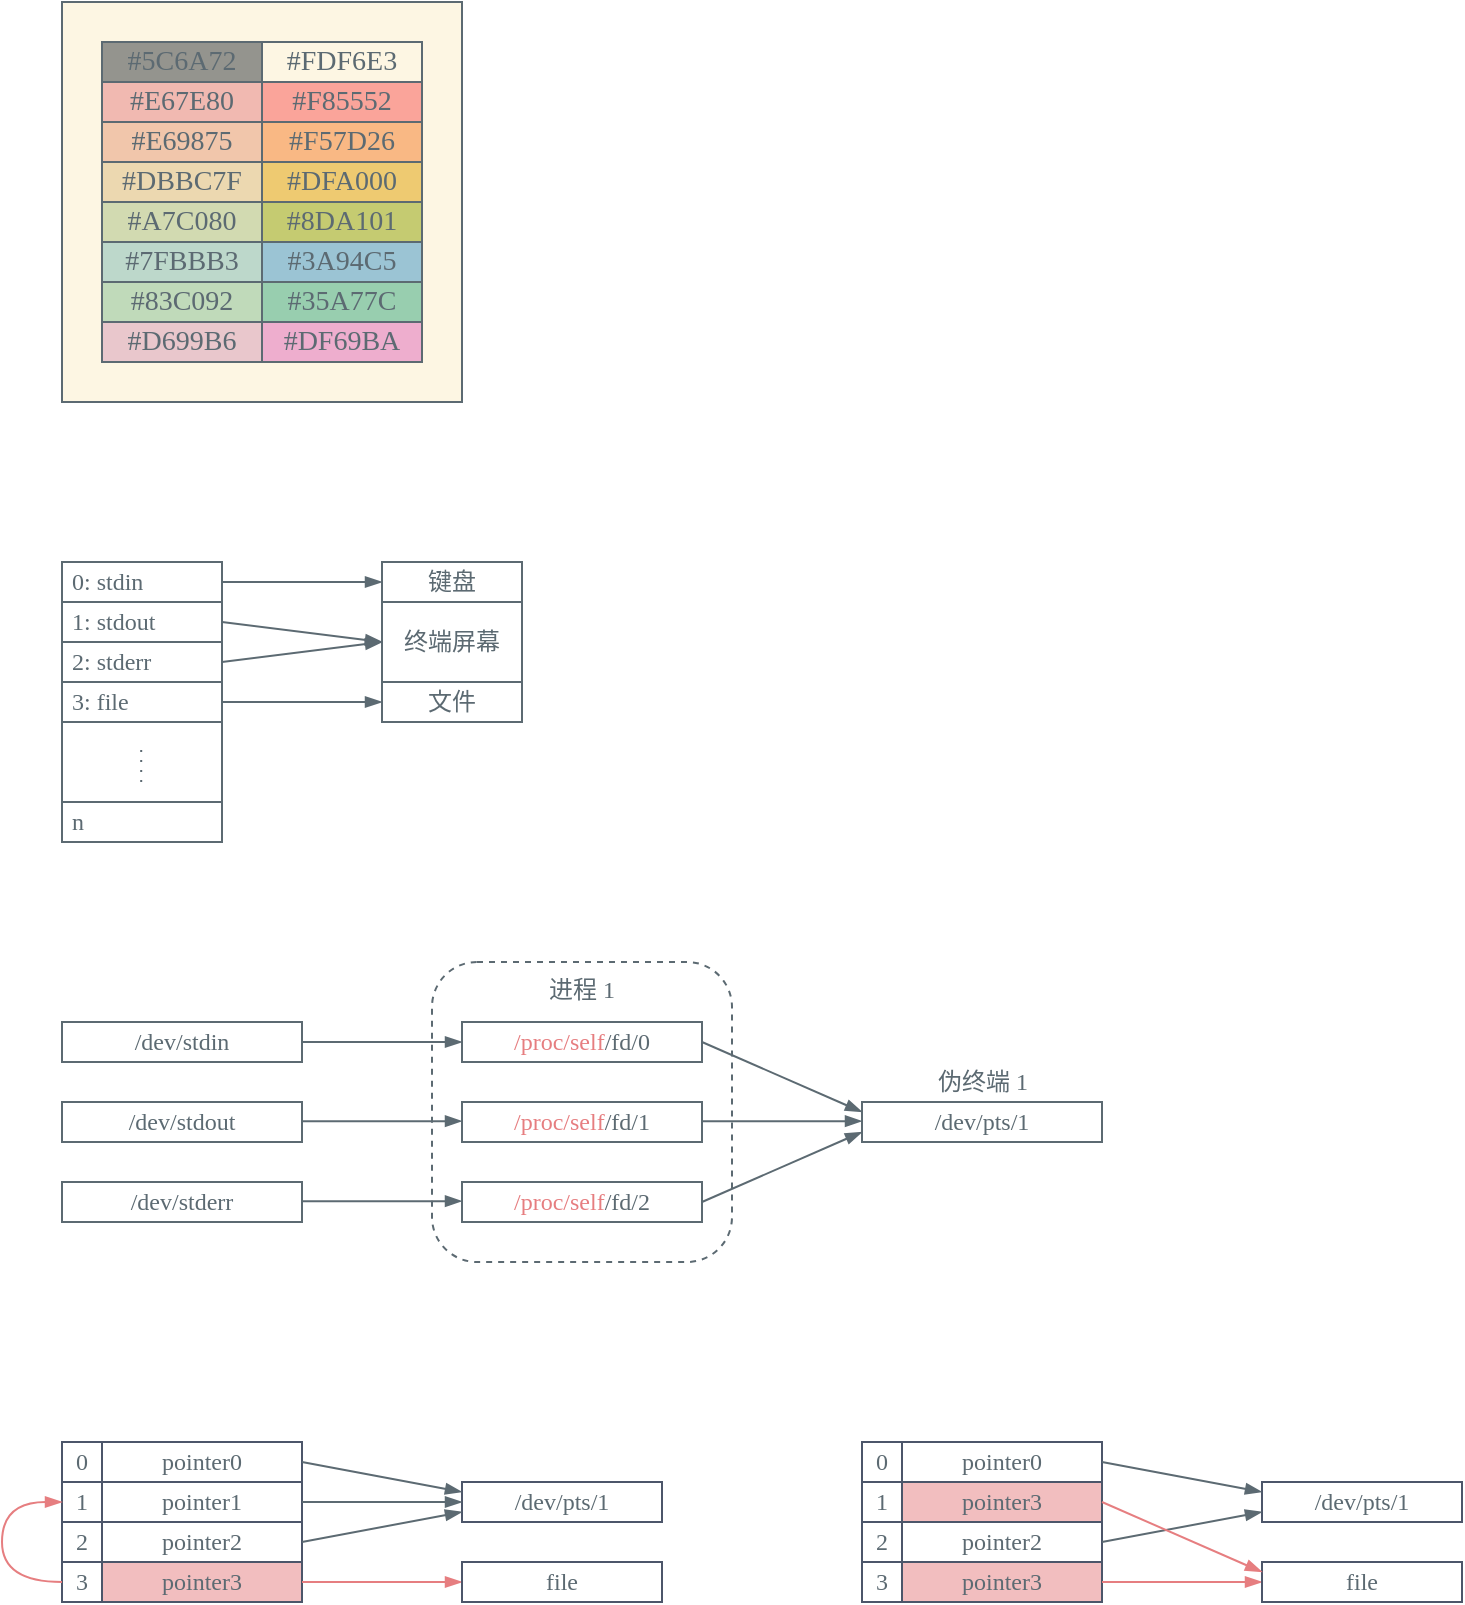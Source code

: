 <mxfile version="28.2.5">
  <diagram name="Page-1" id="ar96j-QtM0EcC_hD4Hvl">
    <mxGraphModel dx="1188" dy="839" grid="1" gridSize="10" guides="1" tooltips="1" connect="1" arrows="1" fold="1" page="1" pageScale="1" pageWidth="850" pageHeight="1100" math="0" shadow="0">
      <root>
        <mxCell id="0" />
        <mxCell id="1" parent="0" />
        <mxCell id="Xk50SFTL0yKMBWGlI13A-73" value="&lt;font&gt;进程 1&lt;/font&gt;" style="rounded=1;whiteSpace=wrap;html=1;fillColor=none;dashed=1;align=center;verticalAlign=top;fontColor=#5C6A72;strokeWidth=1;perimeterSpacing=0;strokeColor=#5C6A72;fontFamily=LXGW WenKai Mono Medium;fontSize=12;" parent="1" vertex="1">
          <mxGeometry x="225" y="520" width="150" height="150" as="geometry" />
        </mxCell>
        <mxCell id="Xk50SFTL0yKMBWGlI13A-35" style="edgeStyle=orthogonalEdgeStyle;rounded=0;orthogonalLoop=1;jettySize=auto;html=1;entryX=0;entryY=0.5;entryDx=0;entryDy=0;fontColor=#5C6A72;endArrow=blockThin;endFill=1;strokeColor=#5C6A72;fontFamily=LXGW WenKai Mono Medium;fontSize=12;" parent="1" source="Xk50SFTL0yKMBWGlI13A-21" target="Xk50SFTL0yKMBWGlI13A-31" edge="1">
          <mxGeometry relative="1" as="geometry" />
        </mxCell>
        <mxCell id="Xk50SFTL0yKMBWGlI13A-21" value="&amp;nbsp;0: stdin" style="rounded=0;whiteSpace=wrap;html=1;strokeWidth=1;fillColor=none;strokeColor=#5C6A72;fontColor=#5C6A72;fillOpacity=50;align=left;fontFamily=LXGW WenKai Mono Medium;fontSize=12;" parent="1" vertex="1">
          <mxGeometry x="40" y="320" width="80" height="20" as="geometry" />
        </mxCell>
        <mxCell id="Xk50SFTL0yKMBWGlI13A-22" value="&amp;nbsp;1: stdout" style="rounded=0;whiteSpace=wrap;html=1;strokeWidth=1;fillColor=none;strokeColor=#5C6A72;fontColor=#5C6A72;fillOpacity=50;align=left;fontFamily=LXGW WenKai Mono Medium;fontSize=12;" parent="1" vertex="1">
          <mxGeometry x="40" y="340" width="80" height="20" as="geometry" />
        </mxCell>
        <mxCell id="Xk50SFTL0yKMBWGlI13A-23" value="&amp;nbsp;2: stderr" style="rounded=0;whiteSpace=wrap;html=1;strokeWidth=1;fillColor=none;strokeColor=#5C6A72;fontColor=#5C6A72;fillOpacity=50;align=left;fontFamily=LXGW WenKai Mono Medium;fontSize=12;" parent="1" vertex="1">
          <mxGeometry x="40" y="360" width="80" height="20" as="geometry" />
        </mxCell>
        <mxCell id="Xk50SFTL0yKMBWGlI13A-40" style="edgeStyle=orthogonalEdgeStyle;rounded=0;orthogonalLoop=1;jettySize=auto;html=1;entryX=0;entryY=0.5;entryDx=0;entryDy=0;fontColor=#5C6A72;endArrow=blockThin;endFill=1;strokeColor=#5C6A72;fontFamily=LXGW WenKai Mono Medium;fontSize=12;" parent="1" source="Xk50SFTL0yKMBWGlI13A-24" target="Xk50SFTL0yKMBWGlI13A-38" edge="1">
          <mxGeometry relative="1" as="geometry" />
        </mxCell>
        <mxCell id="Xk50SFTL0yKMBWGlI13A-24" value="&amp;nbsp;3: file" style="rounded=0;whiteSpace=wrap;html=1;strokeWidth=1;fillColor=none;strokeColor=#5C6A72;fontColor=#5C6A72;fillOpacity=50;fontFamily=LXGW WenKai Mono Medium;align=left;fontSize=12;" parent="1" vertex="1">
          <mxGeometry x="40" y="380" width="80" height="20" as="geometry" />
        </mxCell>
        <mxCell id="Xk50SFTL0yKMBWGlI13A-25" value="" style="rounded=0;whiteSpace=wrap;html=1;strokeWidth=1;fillColor=none;strokeColor=#5C6A72;fontColor=#5C6A72;fillOpacity=50;fontFamily=LXGW WenKai Mono Medium;align=left;fontSize=12;" parent="1" vertex="1">
          <mxGeometry x="40" y="400" width="80" height="40" as="geometry" />
        </mxCell>
        <mxCell id="Xk50SFTL0yKMBWGlI13A-27" value="&amp;nbsp;n" style="rounded=0;whiteSpace=wrap;html=1;strokeWidth=1;fillColor=none;strokeColor=#5C6A72;fontColor=#5C6A72;fillOpacity=50;fontFamily=LXGW WenKai Mono Medium;align=left;fontSize=12;" parent="1" vertex="1">
          <mxGeometry x="40" y="440" width="80" height="20" as="geometry" />
        </mxCell>
        <mxCell id="Xk50SFTL0yKMBWGlI13A-29" value="" style="endArrow=none;dashed=1;html=1;rounded=0;dashPattern=1 4;strokeWidth=1;strokeColor=#5C6A72;fontColor=#5C6A72;fontFamily=LXGW WenKai Mono Medium;fontSize=12;" parent="1" edge="1">
          <mxGeometry width="50" height="50" relative="1" as="geometry">
            <mxPoint x="79.6" y="430" as="sourcePoint" />
            <mxPoint x="79.6" y="410" as="targetPoint" />
          </mxGeometry>
        </mxCell>
        <mxCell id="Xk50SFTL0yKMBWGlI13A-31" value="键盘" style="rounded=0;whiteSpace=wrap;html=1;strokeWidth=1;fillColor=none;strokeColor=#5C6A72;fontColor=#5C6A72;fillOpacity=50;fontFamily=LXGW WenKai Mono Medium;align=center;fontSize=12;" parent="1" vertex="1">
          <mxGeometry x="200" y="320" width="70" height="20" as="geometry" />
        </mxCell>
        <mxCell id="Xk50SFTL0yKMBWGlI13A-33" value="终端屏幕" style="rounded=0;whiteSpace=wrap;html=1;strokeWidth=1;fillColor=none;strokeColor=#5C6A72;fontColor=#5C6A72;fillOpacity=50;fontFamily=LXGW WenKai Mono Medium;align=center;fontSize=12;" parent="1" vertex="1">
          <mxGeometry x="200" y="340" width="70" height="40" as="geometry" />
        </mxCell>
        <mxCell id="Xk50SFTL0yKMBWGlI13A-38" value="文件" style="rounded=0;whiteSpace=wrap;html=1;strokeWidth=1;fillColor=none;strokeColor=#5C6A72;fontColor=#5C6A72;fillOpacity=50;fontFamily=LXGW WenKai Mono Medium;align=center;fontSize=12;" parent="1" vertex="1">
          <mxGeometry x="200" y="380" width="70" height="20" as="geometry" />
        </mxCell>
        <mxCell id="Xk50SFTL0yKMBWGlI13A-41" value="" style="endArrow=blockThin;html=1;rounded=0;exitX=1;exitY=0.5;exitDx=0;exitDy=0;entryX=0;entryY=0.5;entryDx=0;entryDy=0;fontColor=#5C6A72;endFill=1;strokeColor=#5C6A72;fontFamily=LXGW WenKai Mono Medium;fontSize=12;" parent="1" source="Xk50SFTL0yKMBWGlI13A-22" target="Xk50SFTL0yKMBWGlI13A-33" edge="1">
          <mxGeometry width="50" height="50" relative="1" as="geometry">
            <mxPoint x="180" y="310" as="sourcePoint" />
            <mxPoint x="230" y="260" as="targetPoint" />
          </mxGeometry>
        </mxCell>
        <mxCell id="Xk50SFTL0yKMBWGlI13A-42" value="" style="endArrow=blockThin;html=1;rounded=0;exitX=1;exitY=0.5;exitDx=0;exitDy=0;entryX=0;entryY=0.5;entryDx=0;entryDy=0;fontColor=#5C6A72;endFill=1;strokeColor=#5C6A72;fontFamily=LXGW WenKai Mono Medium;fontSize=12;" parent="1" source="Xk50SFTL0yKMBWGlI13A-23" target="Xk50SFTL0yKMBWGlI13A-33" edge="1">
          <mxGeometry width="50" height="50" relative="1" as="geometry">
            <mxPoint x="180" y="310" as="sourcePoint" />
            <mxPoint x="230" y="260" as="targetPoint" />
          </mxGeometry>
        </mxCell>
        <mxCell id="Xk50SFTL0yKMBWGlI13A-45" value="&lt;div tabindex=&quot;0&quot; class=&quot;chroma&quot;&gt;&lt;code data-lang=&quot;bash-session&quot; class=&quot;language-bash-session&quot;&gt;&lt;font face=&quot;LXGW WenKai Mono Medium&quot;&gt;/dev/stdin&lt;/font&gt;&lt;/code&gt;&lt;/div&gt;" style="rounded=0;whiteSpace=wrap;html=1;strokeWidth=1;fillColor=none;strokeColor=#5C6A72;fontColor=#5C6A72;fillOpacity=50;fontFamily=LXGW WenKai Mono Medium;align=center;fontSize=12;" parent="1" vertex="1">
          <mxGeometry x="40" y="550" width="120" height="20" as="geometry" />
        </mxCell>
        <mxCell id="Xk50SFTL0yKMBWGlI13A-46" value="&lt;div tabindex=&quot;0&quot; class=&quot;chroma&quot;&gt;&lt;code data-lang=&quot;bash-session&quot; class=&quot;language-bash-session&quot;&gt;&lt;font face=&quot;LXGW WenKai Mono Medium&quot;&gt;/dev/stdout&lt;/font&gt;&lt;/code&gt;&lt;/div&gt;" style="rounded=0;whiteSpace=wrap;html=1;strokeWidth=1;fillColor=none;strokeColor=#5C6A72;fontColor=#5C6A72;fillOpacity=50;fontFamily=LXGW WenKai Mono Medium;align=center;fontSize=12;" parent="1" vertex="1">
          <mxGeometry x="40" y="590" width="120" height="20" as="geometry" />
        </mxCell>
        <mxCell id="Xk50SFTL0yKMBWGlI13A-47" value="&lt;div tabindex=&quot;0&quot; class=&quot;chroma&quot;&gt;&lt;code data-lang=&quot;bash-session&quot; class=&quot;language-bash-session&quot;&gt;&lt;font face=&quot;LXGW WenKai Mono Medium&quot;&gt;/dev/stderr&lt;/font&gt;&lt;/code&gt;&lt;/div&gt;" style="rounded=0;whiteSpace=wrap;html=1;strokeWidth=1;fillColor=none;strokeColor=#5C6A72;fontColor=#5C6A72;fillOpacity=50;fontFamily=LXGW WenKai Mono Medium;align=center;fontSize=12;" parent="1" vertex="1">
          <mxGeometry x="40" y="630" width="120" height="20" as="geometry" />
        </mxCell>
        <mxCell id="Xk50SFTL0yKMBWGlI13A-49" value="&lt;div tabindex=&quot;0&quot; class=&quot;chroma&quot;&gt;&lt;code data-lang=&quot;bash-session&quot; class=&quot;language-bash-session&quot;&gt;&lt;font face=&quot;LXGW WenKai Mono Medium&quot;&gt;&lt;font style=&quot;color: rgb(230, 126, 128);&quot;&gt;/proc/&lt;font style=&quot;&quot;&gt;self&lt;/font&gt;&lt;/font&gt;/fd/0&lt;/font&gt;&lt;/code&gt;&lt;/div&gt;" style="rounded=0;whiteSpace=wrap;html=1;strokeWidth=1;fillColor=none;strokeColor=#5C6A72;fontColor=#5C6A72;fillOpacity=50;fontFamily=LXGW WenKai Mono Medium;align=center;fontSize=12;" parent="1" vertex="1">
          <mxGeometry x="240" y="550" width="120" height="20" as="geometry" />
        </mxCell>
        <mxCell id="Xk50SFTL0yKMBWGlI13A-50" value="&lt;div tabindex=&quot;0&quot; class=&quot;chroma&quot;&gt;&lt;code data-lang=&quot;bash-session&quot; class=&quot;language-bash-session&quot;&gt;&lt;font face=&quot;LXGW WenKai Mono Medium&quot;&gt;&lt;font style=&quot;color: rgb(230, 126, 128);&quot;&gt;/proc/&lt;font style=&quot;&quot;&gt;self&lt;/font&gt;&lt;/font&gt;/fd/1&lt;/font&gt;&lt;/code&gt;&lt;/div&gt;" style="rounded=0;whiteSpace=wrap;html=1;strokeWidth=1;fillColor=none;strokeColor=#5C6A72;fontColor=#5C6A72;fillOpacity=50;fontFamily=LXGW WenKai Mono Medium;align=center;fontSize=12;" parent="1" vertex="1">
          <mxGeometry x="240" y="590" width="120" height="20" as="geometry" />
        </mxCell>
        <mxCell id="Xk50SFTL0yKMBWGlI13A-51" value="&lt;div tabindex=&quot;0&quot; class=&quot;chroma&quot;&gt;&lt;code data-lang=&quot;bash-session&quot; class=&quot;language-bash-session&quot;&gt;&lt;font face=&quot;LXGW WenKai Mono Medium&quot;&gt;&lt;font style=&quot;color: rgb(230, 126, 128);&quot;&gt;/proc/&lt;font style=&quot;&quot;&gt;self&lt;/font&gt;&lt;/font&gt;/fd/2&lt;/font&gt;&lt;/code&gt;&lt;/div&gt;" style="rounded=0;whiteSpace=wrap;html=1;strokeWidth=1;fillColor=none;strokeColor=#5C6A72;fontColor=#5C6A72;fillOpacity=50;fontFamily=LXGW WenKai Mono Medium;align=center;fontSize=12;" parent="1" vertex="1">
          <mxGeometry x="240" y="630" width="120" height="20" as="geometry" />
        </mxCell>
        <mxCell id="Xk50SFTL0yKMBWGlI13A-52" value="&lt;div tabindex=&quot;0&quot; class=&quot;chroma&quot;&gt;&lt;code class=&quot;language-bash-session&quot; data-lang=&quot;bash-session&quot;&gt;&lt;font face=&quot;LXGW WenKai Mono Medium&quot;&gt;/dev/pts/1&lt;/font&gt;&lt;/code&gt;&lt;/div&gt;" style="rounded=0;whiteSpace=wrap;html=1;strokeWidth=1;fillColor=none;strokeColor=#5C6A72;fontColor=#5C6A72;fillOpacity=50;fontFamily=LXGW WenKai Mono Medium;align=center;fontSize=12;" parent="1" vertex="1">
          <mxGeometry x="440" y="590" width="120" height="20" as="geometry" />
        </mxCell>
        <mxCell id="Xk50SFTL0yKMBWGlI13A-59" value="" style="endArrow=blockThin;html=1;rounded=0;exitX=1;exitY=0.5;exitDx=0;exitDy=0;entryX=0;entryY=0.5;entryDx=0;entryDy=0;fontColor=#5C6A72;endFill=1;strokeColor=#5C6A72;fontFamily=LXGW WenKai Mono Medium;fontSize=12;" parent="1" source="Xk50SFTL0yKMBWGlI13A-45" target="Xk50SFTL0yKMBWGlI13A-49" edge="1">
          <mxGeometry width="50" height="50" relative="1" as="geometry">
            <mxPoint x="190" y="530" as="sourcePoint" />
            <mxPoint x="270" y="520" as="targetPoint" />
          </mxGeometry>
        </mxCell>
        <mxCell id="Xk50SFTL0yKMBWGlI13A-60" value="" style="endArrow=blockThin;html=1;rounded=0;exitX=1;exitY=0.5;exitDx=0;exitDy=0;entryX=0;entryY=0.5;entryDx=0;entryDy=0;fontColor=#5C6A72;endFill=1;strokeColor=#5C6A72;fontFamily=LXGW WenKai Mono Medium;fontSize=12;" parent="1" edge="1">
          <mxGeometry width="50" height="50" relative="1" as="geometry">
            <mxPoint x="160" y="599.58" as="sourcePoint" />
            <mxPoint x="240" y="599.58" as="targetPoint" />
          </mxGeometry>
        </mxCell>
        <mxCell id="Xk50SFTL0yKMBWGlI13A-61" value="" style="endArrow=blockThin;html=1;rounded=0;exitX=1;exitY=0.5;exitDx=0;exitDy=0;entryX=0;entryY=0.5;entryDx=0;entryDy=0;fontColor=#5C6A72;endFill=1;strokeColor=#5C6A72;fontFamily=LXGW WenKai Mono Medium;fontSize=12;" parent="1" edge="1">
          <mxGeometry width="50" height="50" relative="1" as="geometry">
            <mxPoint x="160" y="639.58" as="sourcePoint" />
            <mxPoint x="240" y="639.58" as="targetPoint" />
          </mxGeometry>
        </mxCell>
        <mxCell id="Xk50SFTL0yKMBWGlI13A-62" value="" style="endArrow=blockThin;html=1;rounded=0;exitX=1;exitY=0.5;exitDx=0;exitDy=0;entryX=0;entryY=0.5;entryDx=0;entryDy=0;fontColor=#5C6A72;endFill=1;strokeColor=#5C6A72;fontFamily=LXGW WenKai Mono Medium;fontSize=12;" parent="1" edge="1">
          <mxGeometry width="50" height="50" relative="1" as="geometry">
            <mxPoint x="360" y="599.58" as="sourcePoint" />
            <mxPoint x="440" y="599.58" as="targetPoint" />
          </mxGeometry>
        </mxCell>
        <mxCell id="Xk50SFTL0yKMBWGlI13A-65" value="" style="endArrow=blockThin;html=1;rounded=0;exitX=1;exitY=0.5;exitDx=0;exitDy=0;entryX=0;entryY=0.75;entryDx=0;entryDy=0;fontColor=#5C6A72;endFill=1;strokeColor=#5C6A72;fontFamily=LXGW WenKai Mono Medium;fontSize=12;" parent="1" source="Xk50SFTL0yKMBWGlI13A-51" target="Xk50SFTL0yKMBWGlI13A-52" edge="1">
          <mxGeometry width="50" height="50" relative="1" as="geometry">
            <mxPoint x="370" y="609.58" as="sourcePoint" />
            <mxPoint x="450" y="609.58" as="targetPoint" />
          </mxGeometry>
        </mxCell>
        <mxCell id="Xk50SFTL0yKMBWGlI13A-66" value="" style="endArrow=blockThin;html=1;rounded=0;exitX=1;exitY=0.5;exitDx=0;exitDy=0;entryX=0;entryY=0.25;entryDx=0;entryDy=0;fontColor=#5C6A72;endFill=1;strokeColor=#5C6A72;fontFamily=LXGW WenKai Mono Medium;fontSize=12;" parent="1" source="Xk50SFTL0yKMBWGlI13A-49" target="Xk50SFTL0yKMBWGlI13A-52" edge="1">
          <mxGeometry width="50" height="50" relative="1" as="geometry">
            <mxPoint x="370" y="609.58" as="sourcePoint" />
            <mxPoint x="450" y="609.58" as="targetPoint" />
          </mxGeometry>
        </mxCell>
        <mxCell id="Xk50SFTL0yKMBWGlI13A-67" value="伪终端 1" style="text;html=1;align=center;verticalAlign=middle;resizable=0;points=[];autosize=1;strokeColor=none;fillColor=none;fontColor=#5C6A72;fontStyle=0;expand=1;recursiveResize=1;snapToPoint=0;allowArrows=1;connectable=1;imageAspect=1;imageHeight=24;container=0;fontSize=12;rotation=0;fontFamily=LXGW WenKai Mono Medium;" parent="1" vertex="1">
          <mxGeometry x="465" y="565" width="70" height="30" as="geometry" />
        </mxCell>
        <mxCell id="Xk50SFTL0yKMBWGlI13A-94" value="&lt;div class=&quot;chroma&quot; tabindex=&quot;0&quot;&gt;&lt;code data-lang=&quot;bash-session&quot; class=&quot;language-bash-session&quot;&gt;&lt;font face=&quot;LXGW WenKai Mono Medium&quot;&gt;/dev/pts/1&lt;/font&gt;&lt;/code&gt;&lt;/div&gt;" style="rounded=0;whiteSpace=wrap;html=1;strokeWidth=1;fillColor=none;strokeColor=#4c566a;fontColor=#5C6A72;fillOpacity=50;fontFamily=LXGW WenKai Mono Medium;align=center;" parent="1" vertex="1">
          <mxGeometry x="240" y="780" width="100" height="20" as="geometry" />
        </mxCell>
        <mxCell id="Xk50SFTL0yKMBWGlI13A-96" value="&lt;font style=&quot;&quot;&gt;0&lt;/font&gt;" style="rounded=0;whiteSpace=wrap;html=1;strokeWidth=1;fillColor=none;strokeColor=#4c566a;fontColor=#5C6A72;fillOpacity=50;fontFamily=LXGW WenKai Mono Medium;align=center;" parent="1" vertex="1">
          <mxGeometry x="40" y="760" width="20" height="20" as="geometry" />
        </mxCell>
        <mxCell id="Xk50SFTL0yKMBWGlI13A-97" value="&lt;font style=&quot;&quot;&gt;pointer0&lt;/font&gt;" style="rounded=0;whiteSpace=wrap;html=1;strokeWidth=1;fillColor=none;strokeColor=#4c566a;fontColor=#5C6A72;fillOpacity=50;fontFamily=LXGW WenKai Mono Medium;align=center;" parent="1" vertex="1">
          <mxGeometry x="60" y="760" width="100" height="20" as="geometry" />
        </mxCell>
        <mxCell id="Xk50SFTL0yKMBWGlI13A-98" value="1" style="rounded=0;whiteSpace=wrap;html=1;strokeWidth=1;fillColor=none;strokeColor=#4c566a;fontColor=#5C6A72;fillOpacity=50;fontFamily=LXGW WenKai Mono Medium;align=center;" parent="1" vertex="1">
          <mxGeometry x="40" y="780" width="20" height="20" as="geometry" />
        </mxCell>
        <mxCell id="Xk50SFTL0yKMBWGlI13A-99" value="&lt;font style=&quot;&quot;&gt;pointer1&lt;/font&gt;" style="rounded=0;whiteSpace=wrap;html=1;strokeWidth=1;fillColor=none;strokeColor=#4c566a;fontColor=#5C6A72;fillOpacity=50;fontFamily=LXGW WenKai Mono Medium;align=center;" parent="1" vertex="1">
          <mxGeometry x="60" y="780" width="100" height="20" as="geometry" />
        </mxCell>
        <mxCell id="Xk50SFTL0yKMBWGlI13A-100" value="&lt;font style=&quot;&quot;&gt;2&lt;/font&gt;" style="rounded=0;whiteSpace=wrap;html=1;strokeWidth=1;fillColor=none;strokeColor=#4c566a;fontColor=#5C6A72;fillOpacity=50;fontFamily=LXGW WenKai Mono Medium;align=center;" parent="1" vertex="1">
          <mxGeometry x="40" y="800" width="20" height="20" as="geometry" />
        </mxCell>
        <mxCell id="Xk50SFTL0yKMBWGlI13A-101" value="&lt;font style=&quot;&quot;&gt;pointer2&lt;/font&gt;" style="rounded=0;whiteSpace=wrap;html=1;strokeWidth=1;fillColor=none;strokeColor=#4c566a;fontColor=#5C6A72;fillOpacity=50;fontFamily=LXGW WenKai Mono Medium;align=center;" parent="1" vertex="1">
          <mxGeometry x="60" y="800" width="100" height="20" as="geometry" />
        </mxCell>
        <mxCell id="Xk50SFTL0yKMBWGlI13A-102" value="&lt;font style=&quot;&quot;&gt;3&lt;/font&gt;" style="rounded=0;whiteSpace=wrap;html=1;strokeWidth=1;fillColor=none;strokeColor=#4c566a;fontColor=#5C6A72;fillOpacity=50;fontFamily=LXGW WenKai Mono Medium;align=center;" parent="1" vertex="1">
          <mxGeometry x="40" y="820" width="20" height="20" as="geometry" />
        </mxCell>
        <mxCell id="Xk50SFTL0yKMBWGlI13A-103" value="&lt;font style=&quot;&quot;&gt;pointer3&lt;/font&gt;" style="rounded=0;whiteSpace=wrap;html=1;strokeWidth=1;fillColor=#E67E80;strokeColor=#4c566a;fontColor=#5C6A72;fillOpacity=50;fontFamily=LXGW WenKai Mono Medium;align=center;" parent="1" vertex="1">
          <mxGeometry x="60" y="820" width="100" height="20" as="geometry" />
        </mxCell>
        <mxCell id="Xk50SFTL0yKMBWGlI13A-104" value="" style="endArrow=blockThin;html=1;rounded=0;exitX=1;exitY=0.5;exitDx=0;exitDy=0;entryX=0;entryY=0.25;entryDx=0;entryDy=0;fontColor=#5C6A72;endFill=1;strokeColor=#5C6A72;fontFamily=LXGW WenKai Mono Medium;" parent="1" source="Xk50SFTL0yKMBWGlI13A-97" target="Xk50SFTL0yKMBWGlI13A-94" edge="1">
          <mxGeometry width="50" height="50" relative="1" as="geometry">
            <mxPoint x="170" y="775" as="sourcePoint" />
            <mxPoint x="250" y="740" as="targetPoint" />
          </mxGeometry>
        </mxCell>
        <mxCell id="Xk50SFTL0yKMBWGlI13A-105" value="" style="endArrow=blockThin;html=1;rounded=0;exitX=1;exitY=0.5;exitDx=0;exitDy=0;entryX=0;entryY=0.5;entryDx=0;entryDy=0;fontColor=#5C6A72;endFill=1;strokeColor=#5C6A72;fontFamily=LXGW WenKai Mono Medium;" parent="1" source="Xk50SFTL0yKMBWGlI13A-99" target="Xk50SFTL0yKMBWGlI13A-94" edge="1">
          <mxGeometry width="50" height="50" relative="1" as="geometry">
            <mxPoint x="170" y="780" as="sourcePoint" />
            <mxPoint x="250" y="795" as="targetPoint" />
          </mxGeometry>
        </mxCell>
        <mxCell id="Xk50SFTL0yKMBWGlI13A-106" value="" style="endArrow=blockThin;html=1;rounded=0;exitX=1;exitY=0.5;exitDx=0;exitDy=0;entryX=0;entryY=0.75;entryDx=0;entryDy=0;fontColor=#5C6A72;endFill=1;strokeColor=#5C6A72;fontFamily=LXGW WenKai Mono Medium;" parent="1" source="Xk50SFTL0yKMBWGlI13A-101" target="Xk50SFTL0yKMBWGlI13A-94" edge="1">
          <mxGeometry width="50" height="50" relative="1" as="geometry">
            <mxPoint x="180" y="790" as="sourcePoint" />
            <mxPoint x="260" y="805" as="targetPoint" />
          </mxGeometry>
        </mxCell>
        <mxCell id="Xk50SFTL0yKMBWGlI13A-107" value="" style="endArrow=blockThin;html=1;rounded=0;exitX=1;exitY=0.5;exitDx=0;exitDy=0;fontColor=#5C6A72;endFill=1;strokeColor=#E67E80;entryX=0;entryY=0.5;entryDx=0;entryDy=0;fontFamily=LXGW WenKai Mono Medium;" parent="1" source="Xk50SFTL0yKMBWGlI13A-103" target="Xk50SFTL0yKMBWGlI13A-109" edge="1">
          <mxGeometry width="50" height="50" relative="1" as="geometry">
            <mxPoint x="190" y="800" as="sourcePoint" />
            <mxPoint x="240" y="820" as="targetPoint" />
          </mxGeometry>
        </mxCell>
        <mxCell id="Xk50SFTL0yKMBWGlI13A-109" value="&lt;div class=&quot;chroma&quot; tabindex=&quot;0&quot;&gt;&lt;code data-lang=&quot;bash-session&quot; class=&quot;language-bash-session&quot;&gt;&lt;font face=&quot;LXGW WenKai Mono Medium&quot;&gt;file&lt;/font&gt;&lt;/code&gt;&lt;/div&gt;" style="rounded=0;whiteSpace=wrap;html=1;strokeWidth=1;fillColor=none;strokeColor=#4c566a;fontColor=#5C6A72;fillOpacity=50;fontFamily=LXGW WenKai Mono Medium;align=center;" parent="1" vertex="1">
          <mxGeometry x="240" y="820" width="100" height="20" as="geometry" />
        </mxCell>
        <mxCell id="Xk50SFTL0yKMBWGlI13A-110" value="" style="endArrow=blockThin;html=1;rounded=0;endSize=6;arcSize=20;edgeStyle=orthogonalEdgeStyle;curved=1;entryX=0;entryY=0.5;entryDx=0;entryDy=0;exitX=0;exitY=0.5;exitDx=0;exitDy=0;strokeColor=#E67E80;endFill=1;fontFamily=LXGW WenKai Mono Medium;fontColor=#5C6A72;" parent="1" source="Xk50SFTL0yKMBWGlI13A-102" target="Xk50SFTL0yKMBWGlI13A-98" edge="1">
          <mxGeometry width="50" height="50" relative="1" as="geometry">
            <mxPoint x="-20" y="839.48" as="sourcePoint" />
            <mxPoint x="-50" y="799.48" as="targetPoint" />
            <Array as="points">
              <mxPoint x="10" y="830" />
              <mxPoint x="10" y="790" />
            </Array>
          </mxGeometry>
        </mxCell>
        <mxCell id="Xk50SFTL0yKMBWGlI13A-129" value="&lt;div class=&quot;chroma&quot; tabindex=&quot;0&quot;&gt;&lt;code data-lang=&quot;bash-session&quot; class=&quot;language-bash-session&quot;&gt;&lt;font face=&quot;LXGW WenKai Mono Medium&quot;&gt;/dev/pts/1&lt;/font&gt;&lt;/code&gt;&lt;/div&gt;" style="rounded=0;whiteSpace=wrap;html=1;strokeWidth=1;fillColor=none;strokeColor=#4c566a;fontColor=#5C6A72;fillOpacity=50;fontFamily=LXGW WenKai Mono Medium;align=center;" parent="1" vertex="1">
          <mxGeometry x="640" y="780" width="100" height="20" as="geometry" />
        </mxCell>
        <mxCell id="Xk50SFTL0yKMBWGlI13A-130" value="&lt;font style=&quot;&quot;&gt;0&lt;/font&gt;" style="rounded=0;whiteSpace=wrap;html=1;strokeWidth=1;fillColor=none;strokeColor=#4c566a;fontColor=#5C6A72;fillOpacity=50;fontFamily=LXGW WenKai Mono Medium;align=center;" parent="1" vertex="1">
          <mxGeometry x="440" y="760" width="20" height="20" as="geometry" />
        </mxCell>
        <mxCell id="Xk50SFTL0yKMBWGlI13A-131" value="&lt;font style=&quot;&quot;&gt;pointer0&lt;/font&gt;" style="rounded=0;whiteSpace=wrap;html=1;strokeWidth=1;fillColor=none;strokeColor=#4c566a;fontColor=#5C6A72;fillOpacity=50;fontFamily=LXGW WenKai Mono Medium;align=center;" parent="1" vertex="1">
          <mxGeometry x="460" y="760" width="100" height="20" as="geometry" />
        </mxCell>
        <mxCell id="Xk50SFTL0yKMBWGlI13A-132" value="1" style="rounded=0;whiteSpace=wrap;html=1;strokeWidth=1;fillColor=none;strokeColor=#4c566a;fontColor=#5C6A72;fillOpacity=50;fontFamily=LXGW WenKai Mono Medium;align=center;" parent="1" vertex="1">
          <mxGeometry x="440" y="780" width="20" height="20" as="geometry" />
        </mxCell>
        <mxCell id="Xk50SFTL0yKMBWGlI13A-134" value="&lt;font style=&quot;&quot;&gt;2&lt;/font&gt;" style="rounded=0;whiteSpace=wrap;html=1;strokeWidth=1;fillColor=none;strokeColor=#4c566a;fontColor=#5C6A72;fillOpacity=50;fontFamily=LXGW WenKai Mono Medium;align=center;" parent="1" vertex="1">
          <mxGeometry x="440" y="800" width="20" height="20" as="geometry" />
        </mxCell>
        <mxCell id="Xk50SFTL0yKMBWGlI13A-135" value="&lt;font style=&quot;&quot;&gt;pointer2&lt;/font&gt;" style="rounded=0;whiteSpace=wrap;html=1;strokeWidth=1;fillColor=none;strokeColor=#4c566a;fontColor=#5C6A72;fillOpacity=50;fontFamily=LXGW WenKai Mono Medium;align=center;" parent="1" vertex="1">
          <mxGeometry x="460" y="800" width="100" height="20" as="geometry" />
        </mxCell>
        <mxCell id="Xk50SFTL0yKMBWGlI13A-136" value="&lt;font style=&quot;&quot;&gt;3&lt;/font&gt;" style="rounded=0;whiteSpace=wrap;html=1;strokeWidth=1;fillColor=none;strokeColor=#4c566a;fontColor=#5C6A72;fillOpacity=50;fontFamily=LXGW WenKai Mono Medium;align=center;" parent="1" vertex="1">
          <mxGeometry x="440" y="820" width="20" height="20" as="geometry" />
        </mxCell>
        <mxCell id="Xk50SFTL0yKMBWGlI13A-137" value="&lt;font style=&quot;&quot;&gt;pointer3&lt;/font&gt;" style="rounded=0;whiteSpace=wrap;html=1;strokeWidth=1;fillColor=#E67E80;strokeColor=#4c566a;fontColor=#5C6A72;fillOpacity=50;fontFamily=LXGW WenKai Mono Medium;align=center;" parent="1" vertex="1">
          <mxGeometry x="460" y="820" width="100" height="20" as="geometry" />
        </mxCell>
        <mxCell id="Xk50SFTL0yKMBWGlI13A-138" value="" style="endArrow=blockThin;html=1;rounded=0;exitX=1;exitY=0.5;exitDx=0;exitDy=0;entryX=0;entryY=0.25;entryDx=0;entryDy=0;fontColor=#5C6A72;endFill=1;strokeColor=#5C6A72;fontFamily=LXGW WenKai Mono Medium;" parent="1" source="Xk50SFTL0yKMBWGlI13A-131" target="Xk50SFTL0yKMBWGlI13A-129" edge="1">
          <mxGeometry width="50" height="50" relative="1" as="geometry">
            <mxPoint x="570" y="775" as="sourcePoint" />
            <mxPoint x="650" y="740" as="targetPoint" />
          </mxGeometry>
        </mxCell>
        <mxCell id="Xk50SFTL0yKMBWGlI13A-140" value="" style="endArrow=blockThin;html=1;rounded=0;exitX=1;exitY=0.5;exitDx=0;exitDy=0;entryX=0;entryY=0.75;entryDx=0;entryDy=0;fontColor=#5C6A72;endFill=1;strokeColor=#5C6A72;fontFamily=LXGW WenKai Mono Medium;" parent="1" source="Xk50SFTL0yKMBWGlI13A-135" target="Xk50SFTL0yKMBWGlI13A-129" edge="1">
          <mxGeometry width="50" height="50" relative="1" as="geometry">
            <mxPoint x="580" y="790" as="sourcePoint" />
            <mxPoint x="660" y="805" as="targetPoint" />
          </mxGeometry>
        </mxCell>
        <mxCell id="Xk50SFTL0yKMBWGlI13A-141" value="" style="endArrow=blockThin;html=1;rounded=0;exitX=1;exitY=0.5;exitDx=0;exitDy=0;fontColor=#5C6A72;endFill=1;strokeColor=#E67E80;entryX=0;entryY=0.5;entryDx=0;entryDy=0;fontFamily=LXGW WenKai Mono Medium;" parent="1" source="Xk50SFTL0yKMBWGlI13A-137" target="Xk50SFTL0yKMBWGlI13A-142" edge="1">
          <mxGeometry width="50" height="50" relative="1" as="geometry">
            <mxPoint x="590" y="800" as="sourcePoint" />
            <mxPoint x="640" y="820" as="targetPoint" />
          </mxGeometry>
        </mxCell>
        <mxCell id="Xk50SFTL0yKMBWGlI13A-142" value="&lt;div class=&quot;chroma&quot; tabindex=&quot;0&quot;&gt;&lt;code data-lang=&quot;bash-session&quot; class=&quot;language-bash-session&quot;&gt;&lt;font face=&quot;LXGW WenKai Mono Medium&quot;&gt;file&lt;/font&gt;&lt;/code&gt;&lt;/div&gt;" style="rounded=0;whiteSpace=wrap;html=1;strokeWidth=1;fillColor=none;strokeColor=#4c566a;fontColor=#5C6A72;fillOpacity=50;fontFamily=LXGW WenKai Mono Medium;align=center;" parent="1" vertex="1">
          <mxGeometry x="640" y="820" width="100" height="20" as="geometry" />
        </mxCell>
        <mxCell id="Xk50SFTL0yKMBWGlI13A-144" value="&lt;font style=&quot;&quot;&gt;pointer3&lt;/font&gt;" style="rounded=0;whiteSpace=wrap;html=1;strokeWidth=1;fillColor=#E67E80;strokeColor=#4c566a;fontColor=#5C6A72;fillOpacity=50;fontFamily=LXGW WenKai Mono Medium;align=center;" parent="1" vertex="1">
          <mxGeometry x="460" y="780" width="100" height="20" as="geometry" />
        </mxCell>
        <mxCell id="Xk50SFTL0yKMBWGlI13A-146" value="" style="endArrow=blockThin;html=1;rounded=0;exitX=1;exitY=0.5;exitDx=0;exitDy=0;fontColor=#5C6A72;endFill=1;strokeColor=#E67E80;entryX=0;entryY=0.25;entryDx=0;entryDy=0;fontFamily=LXGW WenKai Mono Medium;" parent="1" source="Xk50SFTL0yKMBWGlI13A-144" target="Xk50SFTL0yKMBWGlI13A-142" edge="1">
          <mxGeometry width="50" height="50" relative="1" as="geometry">
            <mxPoint x="570.03" y="840" as="sourcePoint" />
            <mxPoint x="635.03" y="830" as="targetPoint" />
          </mxGeometry>
        </mxCell>
        <mxCell id="woApvdxooFBpqFEuW1EC-2" value="" style="rounded=0;whiteSpace=wrap;html=1;strokeWidth=1;fillColor=#FDF6E3;strokeColor=#5C6A72;fontColor=light-dark(#2e3440, #c1c1c1);fillOpacity=100;fontFamily=LXGW WenKai Mono Medium;fillStyle=solid;fontStyle=0;fontSize=14;" vertex="1" parent="1">
          <mxGeometry x="40" y="40" width="200" height="200" as="geometry" />
        </mxCell>
        <mxCell id="woApvdxooFBpqFEuW1EC-3" value="&lt;font style=&quot;color: rgb(92, 106, 114);&quot;&gt;#E67E80&lt;/font&gt;" style="rounded=0;whiteSpace=wrap;html=1;strokeWidth=1;fillColor=#E67E80;strokeColor=#5C6A72;fontColor=light-dark(#2e3440, #c1c1c1);fillOpacity=50;fontFamily=LXGW WenKai Mono Medium;fillStyle=solid;fontStyle=0;fontSize=14;" vertex="1" parent="1">
          <mxGeometry x="60" y="80" width="80" height="20" as="geometry" />
        </mxCell>
        <mxCell id="woApvdxooFBpqFEuW1EC-4" value="&lt;font style=&quot;color: rgb(92, 106, 114);&quot;&gt;#E69875&lt;/font&gt;" style="rounded=0;whiteSpace=wrap;html=1;strokeWidth=1;fillColor=#E69875;strokeColor=#5C6A72;fontColor=light-dark(#2e3440, #c1c1c1);fillOpacity=50;fontFamily=LXGW WenKai Mono Medium;fillStyle=solid;fontStyle=0;fontSize=14;" vertex="1" parent="1">
          <mxGeometry x="60" y="100" width="80" height="20" as="geometry" />
        </mxCell>
        <mxCell id="woApvdxooFBpqFEuW1EC-5" value="&lt;font style=&quot;color: rgb(92, 106, 114);&quot;&gt;#DBBC7F&lt;/font&gt;" style="rounded=0;whiteSpace=wrap;html=1;strokeWidth=1;fillColor=#DBBC7F;strokeColor=#5C6A72;fontColor=light-dark(#2e3440, #c1c1c1);fillOpacity=50;fontFamily=LXGW WenKai Mono Medium;fillStyle=solid;fontStyle=0;fontSize=14;" vertex="1" parent="1">
          <mxGeometry x="60" y="120" width="80" height="20" as="geometry" />
        </mxCell>
        <mxCell id="woApvdxooFBpqFEuW1EC-6" value="&lt;font style=&quot;color: rgb(92, 106, 114);&quot;&gt;#A7C080&lt;/font&gt;" style="rounded=0;whiteSpace=wrap;html=1;strokeWidth=1;fillColor=#A7C080;strokeColor=#5C6A72;fontColor=light-dark(#2e3440, #c1c1c1);fillOpacity=50;fontFamily=LXGW WenKai Mono Medium;fillStyle=solid;fontStyle=0;fontSize=14;" vertex="1" parent="1">
          <mxGeometry x="60" y="140" width="80" height="20" as="geometry" />
        </mxCell>
        <mxCell id="woApvdxooFBpqFEuW1EC-7" value="&lt;font style=&quot;color: rgb(92, 106, 114);&quot;&gt;#7FBBB3&lt;/font&gt;" style="rounded=0;whiteSpace=wrap;html=1;strokeWidth=1;fillColor=#7FBBB3;strokeColor=#5C6A72;fontColor=light-dark(#2e3440, #c1c1c1);fillOpacity=50;fontFamily=LXGW WenKai Mono Medium;fillStyle=solid;fontStyle=0;fontSize=14;" vertex="1" parent="1">
          <mxGeometry x="60" y="160" width="80" height="20" as="geometry" />
        </mxCell>
        <mxCell id="woApvdxooFBpqFEuW1EC-8" value="&lt;font style=&quot;color: rgb(92, 106, 114);&quot;&gt;#83C092&lt;/font&gt;" style="rounded=0;whiteSpace=wrap;html=1;strokeWidth=1;fillColor=#83C092;strokeColor=#5C6A72;fontColor=light-dark(#2e3440, #c1c1c1);fillOpacity=50;fontFamily=LXGW WenKai Mono Medium;fillStyle=solid;fontStyle=0;fontSize=14;" vertex="1" parent="1">
          <mxGeometry x="60" y="180" width="80" height="20" as="geometry" />
        </mxCell>
        <mxCell id="woApvdxooFBpqFEuW1EC-9" value="&lt;font style=&quot;color: rgb(92, 106, 114);&quot;&gt;#D699B6&lt;/font&gt;" style="rounded=0;whiteSpace=wrap;html=1;strokeWidth=1;fillColor=#D699B6;strokeColor=#5C6A72;fontColor=light-dark(#2e3440, #c1c1c1);fillOpacity=50;fontFamily=LXGW WenKai Mono Medium;fillStyle=solid;fontStyle=0;fontSize=14;" vertex="1" parent="1">
          <mxGeometry x="60" y="200" width="80" height="20" as="geometry" />
        </mxCell>
        <mxCell id="woApvdxooFBpqFEuW1EC-10" value="&lt;font style=&quot;color: rgb(92, 106, 114);&quot;&gt;#F85552&lt;/font&gt;" style="rounded=0;whiteSpace=wrap;html=1;strokeWidth=1;fillColor=#F85552;strokeColor=#5C6A72;fontColor=light-dark(#2e3440, #c1c1c1);fillOpacity=50;fontFamily=LXGW WenKai Mono Medium;fillStyle=solid;fontStyle=0;fontSize=14;" vertex="1" parent="1">
          <mxGeometry x="140" y="80" width="80" height="20" as="geometry" />
        </mxCell>
        <mxCell id="woApvdxooFBpqFEuW1EC-11" value="&lt;font style=&quot;color: rgb(92, 106, 114);&quot;&gt;#F57D26&lt;/font&gt;" style="rounded=0;whiteSpace=wrap;html=1;strokeWidth=1;fillColor=#F57D26;strokeColor=#5C6A72;fontColor=light-dark(#2e3440, #c1c1c1);fillOpacity=50;fontFamily=LXGW WenKai Mono Medium;fillStyle=solid;fontStyle=0;fontSize=14;" vertex="1" parent="1">
          <mxGeometry x="140" y="100" width="80" height="20" as="geometry" />
        </mxCell>
        <mxCell id="woApvdxooFBpqFEuW1EC-12" value="&lt;font style=&quot;color: rgb(92, 106, 114);&quot;&gt;#DFA000&lt;/font&gt;" style="rounded=0;whiteSpace=wrap;html=1;strokeWidth=1;fillColor=#DFA000;strokeColor=#5C6A72;fontColor=light-dark(#2e3440, #c1c1c1);fillOpacity=50;fontFamily=LXGW WenKai Mono Medium;fillStyle=solid;fontStyle=0;fontSize=14;" vertex="1" parent="1">
          <mxGeometry x="140" y="120" width="80" height="20" as="geometry" />
        </mxCell>
        <mxCell id="woApvdxooFBpqFEuW1EC-13" value="&lt;font style=&quot;color: rgb(92, 106, 114);&quot;&gt;#8DA101&lt;/font&gt;" style="rounded=0;whiteSpace=wrap;html=1;strokeWidth=1;fillColor=#8DA101;strokeColor=#5C6A72;fontColor=light-dark(#2e3440, #c1c1c1);fillOpacity=50;fontFamily=LXGW WenKai Mono Medium;fillStyle=solid;fontStyle=0;fontSize=14;" vertex="1" parent="1">
          <mxGeometry x="140" y="140" width="80" height="20" as="geometry" />
        </mxCell>
        <mxCell id="woApvdxooFBpqFEuW1EC-14" value="&lt;font style=&quot;color: rgb(92, 106, 114);&quot;&gt;#3A94C5&lt;/font&gt;" style="rounded=0;whiteSpace=wrap;html=1;strokeWidth=1;fillColor=#3A94C5;strokeColor=#5C6A72;fontColor=light-dark(#2e3440, #c1c1c1);fillOpacity=50;fontFamily=LXGW WenKai Mono Medium;fillStyle=solid;fontStyle=0;fontSize=14;" vertex="1" parent="1">
          <mxGeometry x="140" y="160" width="80" height="20" as="geometry" />
        </mxCell>
        <mxCell id="woApvdxooFBpqFEuW1EC-15" value="&lt;font style=&quot;color: rgb(92, 106, 114);&quot;&gt;#35A77C&lt;/font&gt;" style="rounded=0;whiteSpace=wrap;html=1;strokeWidth=1;fillColor=#35A77C;strokeColor=#5C6A72;fontColor=light-dark(#2e3440, #c1c1c1);fillOpacity=50;fontFamily=LXGW WenKai Mono Medium;fillStyle=solid;fontStyle=0;fontSize=14;" vertex="1" parent="1">
          <mxGeometry x="140" y="180" width="80" height="20" as="geometry" />
        </mxCell>
        <mxCell id="woApvdxooFBpqFEuW1EC-16" value="&lt;font style=&quot;color: rgb(92, 106, 114);&quot;&gt;#DF69BA&lt;/font&gt;" style="rounded=0;whiteSpace=wrap;html=1;strokeWidth=1;fillColor=#DF69BA;strokeColor=#5C6A72;fontColor=light-dark(#2e3440, #c1c1c1);fillOpacity=50;fontFamily=LXGW WenKai Mono Medium;fillStyle=solid;fontStyle=0;fontSize=14;" vertex="1" parent="1">
          <mxGeometry x="140" y="200" width="80" height="20" as="geometry" />
        </mxCell>
        <mxCell id="woApvdxooFBpqFEuW1EC-17" value="&lt;font style=&quot;color: rgb(92, 106, 114);&quot;&gt;#5C6A72&lt;/font&gt;" style="rounded=0;whiteSpace=wrap;html=1;strokeWidth=1;fillColor=#2D353B;strokeColor=#5C6A72;fontColor=light-dark(#2e3440, #c1c1c1);fillOpacity=50;fontFamily=LXGW WenKai Mono Medium;fillStyle=solid;fontStyle=0;fontSize=14;" vertex="1" parent="1">
          <mxGeometry x="60" y="60" width="80" height="20" as="geometry" />
        </mxCell>
        <mxCell id="woApvdxooFBpqFEuW1EC-18" value="&lt;font style=&quot;color: rgb(92, 106, 114);&quot;&gt;#FDF6E3&lt;/font&gt;" style="rounded=0;whiteSpace=wrap;html=1;strokeWidth=1;fillColor=#FDF6E3;strokeColor=#5C6A72;fontColor=light-dark(#2e3440, #c1c1c1);fillOpacity=100;fontFamily=LXGW WenKai Mono Medium;fillStyle=solid;fontStyle=0;fontSize=14;" vertex="1" parent="1">
          <mxGeometry x="140" y="60" width="80" height="20" as="geometry" />
        </mxCell>
      </root>
    </mxGraphModel>
  </diagram>
</mxfile>
